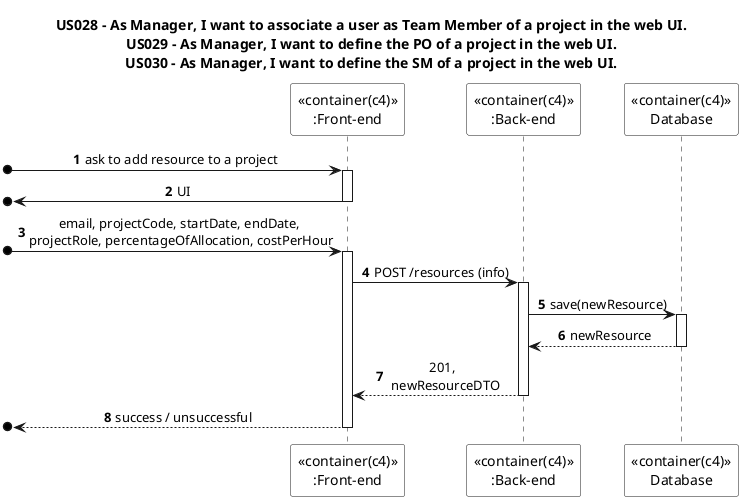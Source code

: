 @startuml
title US028 - As Manager, I want to associate a user as Team Member of a project in the web UI.\nUS029 - As Manager, I want to define the PO of a project in the web UI.\nUS030 - As Manager, I want to define the SM of a project in the web UI.

autonumber
skinparam sequenceMessageAlign center
skinparam actorBackgroundColor white
skinparam participantBackgroundColor white
skinparam sequenceReferenceBackgroundColor white
skinparam sequenceReferenceHeaderBackgroundColor white
skinparam sequenceGroupBackgroundColor white


participant "<<container(c4)>>\n:Front-end" as fe
participant "<<container(c4)>>\n:Back-end" as be
participant "<<container(c4)>>\nDatabase" as db

[o-> fe++ : ask to add resource to a project
[o<- fe: UI
deactivate
[o-> fe++: email, projectCode, startDate, endDate, \nprojectRole, percentageOfAllocation, costPerHour
fe -> be++ : POST /resources (info)
be -> db++: save(newResource)
db --> be: newResource
deactivate
be --> fe: 201, \n newResourceDTO
deactivate
[o<--fe: success / unsuccessful
deactivate

@enduml